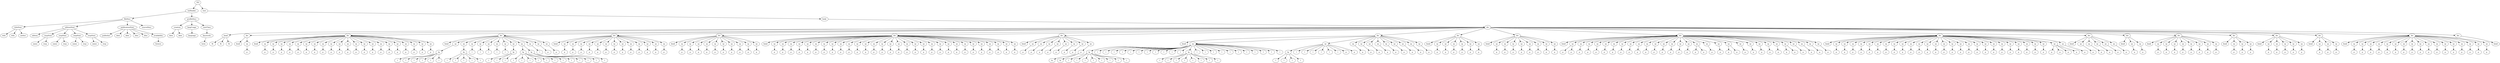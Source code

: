 digraph Tree {
	"t0" [label = "TEI"];
	"t1" [label = "teiHeader"];
	"t2" [label = "fileDesc"];
	"t3" [label = "titleStmt"];
	"t4" [label = "title"];
	"t5" [label = "title"];
	"t6" [label = "author"];
	"t7" [label = "editionStmt"];
	"t8" [label = "edition"];
	"t9" [label = "respStmt"];
	"t10" [label = "name"];
	"t11" [label = "resp"];
	"t12" [label = "respStmt"];
	"t13" [label = "name"];
	"t14" [label = "resp"];
	"t15" [label = "respStmt"];
	"t16" [label = "name"];
	"t17" [label = "resp"];
	"t18" [label = "respStmt"];
	"t19" [label = "name"];
	"t20" [label = "resp"];
	"t21" [label = "publicationStmt"];
	"t22" [label = "publisher"];
	"t23" [label = "date"];
	"t24" [label = "date"];
	"t25" [label = "idno"];
	"t26" [label = "idno"];
	"t27" [label = "availability"];
	"t28" [label = "licence"];
	"t29" [label = "sourceDesc"];
	"t30" [label = "profileDesc"];
	"t31" [label = "creation"];
	"t32" [label = "date"];
	"t33" [label = "date"];
	"t34" [label = "langUsage"];
	"t35" [label = "language"];
	"t36" [label = "textClass"];
	"t37" [label = "keywords"];
	"t38" [label = "term"];
	"t39" [label = "text"];
	"t40" [label = "body"];
	"t41" [label = "div"];
	"t42" [label = "head"];
	"t43" [label = "lb"];
	"t44" [label = "lb"];
	"t45" [label = "lb"];
	"t46" [label = "div"];
	"t47" [label = "head"];
	"t48" [label = "sp"];
	"t49" [label = "p"];
	"t50" [label = "div"];
	"t51" [label = "head"];
	"t52" [label = "sp"];
	"t53" [label = "p"];
	"t54" [label = "sp"];
	"t55" [label = "p"];
	"t56" [label = "sp"];
	"t57" [label = "p"];
	"t58" [label = "sp"];
	"t59" [label = "p"];
	"t60" [label = "sp"];
	"t61" [label = "p"];
	"t62" [label = "sp"];
	"t63" [label = "p"];
	"t64" [label = "sp"];
	"t65" [label = "p"];
	"t66" [label = "sp"];
	"t67" [label = "p"];
	"t68" [label = "sp"];
	"t69" [label = "p"];
	"t70" [label = "sp"];
	"t71" [label = "p"];
	"t72" [label = "sp"];
	"t73" [label = "p"];
	"t74" [label = "sp"];
	"t75" [label = "p"];
	"t76" [label = "sp"];
	"t77" [label = "p"];
	"t78" [label = "sp"];
	"t79" [label = "p"];
	"t80" [label = "sp"];
	"t81" [label = "p"];
	"t82" [label = "sp"];
	"t83" [label = "p"];
	"t84" [label = "sp"];
	"t85" [label = "p"];
	"t86" [label = "sp"];
	"t87" [label = "p"];
	"t88" [label = "sp"];
	"t89" [label = "p"];
	"t90" [label = "sp"];
	"t91" [label = "p"];
	"t92" [label = "sp"];
	"t93" [label = "p"];
	"t94" [label = "div"];
	"t95" [label = "head"];
	"t96" [label = "sp"];
	"t97" [label = "lg"];
	"t98" [label = "l"];
	"t99" [label = "l"];
	"t100" [label = "l"];
	"t101" [label = "l"];
	"t102" [label = "l"];
	"t103" [label = "l"];
	"t104" [label = "sp"];
	"t105" [label = "lg"];
	"t106" [label = "l"];
	"t107" [label = "l"];
	"t108" [label = "l"];
	"t109" [label = "l"];
	"t110" [label = "l"];
	"t111" [label = "sp"];
	"t112" [label = "l"];
	"t113" [label = "sp"];
	"t114" [label = "l"];
	"t115" [label = "sp"];
	"t116" [label = "l"];
	"t117" [label = "sp"];
	"t118" [label = "l"];
	"t119" [label = "sp"];
	"t120" [label = "l"];
	"t121" [label = "sp"];
	"t122" [label = "lg"];
	"t123" [label = "l"];
	"t124" [label = "l"];
	"t125" [label = "l"];
	"t126" [label = "sp"];
	"t127" [label = "lg"];
	"t128" [label = "l"];
	"t129" [label = "l"];
	"t130" [label = "l"];
	"t131" [label = "l"];
	"t132" [label = "l"];
	"t133" [label = "l"];
	"t134" [label = "lg"];
	"t135" [label = "l"];
	"t136" [label = "l"];
	"t137" [label = "l"];
	"t138" [label = "l"];
	"t139" [label = "l"];
	"t140" [label = "l"];
	"t141" [label = "sp"];
	"t142" [label = "l"];
	"t143" [label = "sp"];
	"t144" [label = "p"];
	"t145" [label = "sp"];
	"t146" [label = "p"];
	"t147" [label = "div"];
	"t148" [label = "head"];
	"t149" [label = "sp"];
	"t150" [label = "p"];
	"t151" [label = "sp"];
	"t152" [label = "p"];
	"t153" [label = "sp"];
	"t154" [label = "p"];
	"t155" [label = "sp"];
	"t156" [label = "p"];
	"t157" [label = "sp"];
	"t158" [label = "p"];
	"t159" [label = "sp"];
	"t160" [label = "p"];
	"t161" [label = "sp"];
	"t162" [label = "p"];
	"t163" [label = "sp"];
	"t164" [label = "p"];
	"t165" [label = "sp"];
	"t166" [label = "p"];
	"t167" [label = "sp"];
	"t168" [label = "p"];
	"t169" [label = "sp"];
	"t170" [label = "p"];
	"t171" [label = "sp"];
	"t172" [label = "p"];
	"t173" [label = "sp"];
	"t174" [label = "p"];
	"t175" [label = "div"];
	"t176" [label = "head"];
	"t177" [label = "sp"];
	"t178" [label = "p"];
	"t179" [label = "sp"];
	"t180" [label = "p"];
	"t181" [label = "sp"];
	"t182" [label = "p"];
	"t183" [label = "sp"];
	"t184" [label = "p"];
	"t185" [label = "sp"];
	"t186" [label = "p"];
	"t187" [label = "sp"];
	"t188" [label = "p"];
	"t189" [label = "sp"];
	"t190" [label = "p"];
	"t191" [label = "sp"];
	"t192" [label = "p"];
	"t193" [label = "sp"];
	"t194" [label = "p"];
	"t195" [label = "sp"];
	"t196" [label = "p"];
	"t197" [label = "div"];
	"t198" [label = "head"];
	"t199" [label = "sp"];
	"t200" [label = "p"];
	"t201" [label = "sp"];
	"t202" [label = "p"];
	"t203" [label = "sp"];
	"t204" [label = "p"];
	"t205" [label = "sp"];
	"t206" [label = "p"];
	"t207" [label = "sp"];
	"t208" [label = "p"];
	"t209" [label = "sp"];
	"t210" [label = "p"];
	"t211" [label = "sp"];
	"t212" [label = "p"];
	"t213" [label = "sp"];
	"t214" [label = "p"];
	"t215" [label = "sp"];
	"t216" [label = "p"];
	"t217" [label = "sp"];
	"t218" [label = "p"];
	"t219" [label = "sp"];
	"t220" [label = "p"];
	"t221" [label = "sp"];
	"t222" [label = "p"];
	"t223" [label = "sp"];
	"t224" [label = "p"];
	"t225" [label = "sp"];
	"t226" [label = "p"];
	"t227" [label = "sp"];
	"t228" [label = "p"];
	"t229" [label = "sp"];
	"t230" [label = "p"];
	"t231" [label = "sp"];
	"t232" [label = "p"];
	"t233" [label = "sp"];
	"t234" [label = "p"];
	"t235" [label = "sp"];
	"t236" [label = "p"];
	"t237" [label = "sp"];
	"t238" [label = "p"];
	"t239" [label = "sp"];
	"t240" [label = "p"];
	"t241" [label = "sp"];
	"t242" [label = "p"];
	"t243" [label = "sp"];
	"t244" [label = "p"];
	"t245" [label = "sp"];
	"t246" [label = "p"];
	"t247" [label = "sp"];
	"t248" [label = "p"];
	"t249" [label = "sp"];
	"t250" [label = "p"];
	"t251" [label = "sp"];
	"t252" [label = "p"];
	"t253" [label = "sp"];
	"t254" [label = "p"];
	"t255" [label = "sp"];
	"t256" [label = "p"];
	"t257" [label = "sp"];
	"t258" [label = "p"];
	"t259" [label = "div"];
	"t260" [label = "head"];
	"t261" [label = "sp"];
	"t262" [label = "p"];
	"t263" [label = "sp"];
	"t264" [label = "p"];
	"t265" [label = "sp"];
	"t266" [label = "p"];
	"t267" [label = "sp"];
	"t268" [label = "p"];
	"t269" [label = "sp"];
	"t270" [label = "p"];
	"t271" [label = "sp"];
	"t272" [label = "p"];
	"t273" [label = "sp"];
	"t274" [label = "p"];
	"t275" [label = "sp"];
	"t276" [label = "p"];
	"t277" [label = "hi"];
	"t278" [label = "hi"];
	"t279" [label = "div"];
	"t280" [label = "head"];
	"t281" [label = "sp"];
	"t282" [label = "lg"];
	"t283" [label = "l"];
	"t284" [label = "l"];
	"t285" [label = "l"];
	"t286" [label = "l"];
	"t287" [label = "l"];
	"t288" [label = "l"];
	"t289" [label = "l"];
	"t290" [label = "l"];
	"t291" [label = "l"];
	"t292" [label = "l"];
	"t293" [label = "l"];
	"t294" [label = "l"];
	"t295" [label = "l"];
	"t296" [label = "l"];
	"t297" [label = "l"];
	"t298" [label = "l"];
	"t299" [label = "l"];
	"t300" [label = "l"];
	"t301" [label = "l"];
	"t302" [label = "lg"];
	"t303" [label = "l"];
	"t304" [label = "l"];
	"t305" [label = "l"];
	"t306" [label = "l"];
	"t307" [label = "l"];
	"t308" [label = "l"];
	"t309" [label = "l"];
	"t310" [label = "l"];
	"t311" [label = "l"];
	"t312" [label = "l"];
	"t313" [label = "l"];
	"t314" [label = "l"];
	"t315" [label = "l"];
	"t316" [label = "l"];
	"t317" [label = "l"];
	"t318" [label = "l"];
	"t319" [label = "l"];
	"t320" [label = "l"];
	"t321" [label = "l"];
	"t322" [label = "sp"];
	"t323" [label = "lg"];
	"t324" [label = "l"];
	"t325" [label = "l"];
	"t326" [label = "l"];
	"t327" [label = "l"];
	"t328" [label = "l"];
	"t329" [label = "l"];
	"t330" [label = "l"];
	"t331" [label = "l"];
	"t332" [label = "l"];
	"t333" [label = "l"];
	"t334" [label = "p"];
	"t335" [label = "p"];
	"t336" [label = "sp"];
	"t337" [label = "p"];
	"t338" [label = "sp"];
	"t339" [label = "p"];
	"t340" [label = "sp"];
	"t341" [label = "p"];
	"t342" [label = "sp"];
	"t343" [label = "p"];
	"t344" [label = "sp"];
	"t345" [label = "p"];
	"t346" [label = "sp"];
	"t347" [label = "p"];
	"t348" [label = "sp"];
	"t349" [label = "p"];
	"t350" [label = "sp"];
	"t351" [label = "p"];
	"t352" [label = "sp"];
	"t353" [label = "p"];
	"t354" [label = "div"];
	"t355" [label = "head"];
	"t356" [label = "sp"];
	"t357" [label = "p"];
	"t358" [label = "sp"];
	"t359" [label = "p"];
	"t360" [label = "sp"];
	"t361" [label = "p"];
	"t362" [label = "sp"];
	"t363" [label = "p"];
	"t364" [label = "sp"];
	"t365" [label = "p"];
	"t366" [label = "sp"];
	"t367" [label = "p"];
	"t368" [label = "div"];
	"t369" [label = "head"];
	"t370" [label = "sp"];
	"t371" [label = "p"];
	"t372" [label = "sp"];
	"t373" [label = "p"];
	"t374" [label = "sp"];
	"t375" [label = "p"];
	"t376" [label = "sp"];
	"t377" [label = "p"];
	"t378" [label = "sp"];
	"t379" [label = "p"];
	"t380" [label = "sp"];
	"t381" [label = "p"];
	"t382" [label = "sp"];
	"t383" [label = "p"];
	"t384" [label = "sp"];
	"t385" [label = "p"];
	"t386" [label = "div"];
	"t387" [label = "head"];
	"t388" [label = "sp"];
	"t389" [label = "p"];
	"t390" [label = "p"];
	"t391" [label = "sp"];
	"t392" [label = "p"];
	"t393" [label = "sp"];
	"t394" [label = "p"];
	"t395" [label = "sp"];
	"t396" [label = "p"];
	"t397" [label = "sp"];
	"t398" [label = "p"];
	"t399" [label = "sp"];
	"t400" [label = "p"];
	"t401" [label = "sp"];
	"t402" [label = "p"];
	"t403" [label = "sp"];
	"t404" [label = "p"];
	"t405" [label = "sp"];
	"t406" [label = "p"];
	"t407" [label = "sp"];
	"t408" [label = "p"];
	"t409" [label = "sp"];
	"t410" [label = "p"];
	"t411" [label = "sp"];
	"t412" [label = "p"];
	"t413" [label = "sp"];
	"t414" [label = "p"];
	"t415" [label = "sp"];
	"t416" [label = "p"];
	"t417" [label = "sp"];
	"t418" [label = "p"];
	"t419" [label = "sp"];
	"t420" [label = "p"];
	"t421" [label = "p"];
	"t422" [label = "sp"];
	"t423" [label = "p"];
	"t424" [label = "sp"];
	"t425" [label = "p"];
	"t426" [label = "sp"];
	"t427" [label = "p"];
	"t428" [label = "p"];
	"t429" [label = "sp"];
	"t430" [label = "p"];
	"t431" [label = "sp"];
	"t432" [label = "p"];
	"t433" [label = "sp"];
	"t434" [label = "p"];
	"t435" [label = "sp"];
	"t436" [label = "p"];
	"t437" [label = "sp"];
	"t438" [label = "p"];
	"t439" [label = "sp"];
	"t440" [label = "p"];
	"t441" [label = "p"];
	"t442" [label = "sp"];
	"t443" [label = "p"];
	"t444" [label = "sp"];
	"t445" [label = "p"];
	"t446" [label = "sp"];
	"t447" [label = "p"];
	"t448" [label = "sp"];
	"t449" [label = "p"];
	"t450" [label = "div"];
	"t451" [label = "head"];
	"t452" [label = "sp"];
	"t453" [label = "p"];
	"t454" [label = "sp"];
	"t455" [label = "p"];
	"t456" [label = "sp"];
	"t457" [label = "p"];
	"t458" [label = "sp"];
	"t459" [label = "p"];
	"t460" [label = "sp"];
	"t461" [label = "p"];
	"t462" [label = "sp"];
	"t463" [label = "p"];
	"t464" [label = "sp"];
	"t465" [label = "p"];
	"t466" [label = "sp"];
	"t467" [label = "p"];
	"t468" [label = "sp"];
	"t469" [label = "p"];
	"t470" [label = "sp"];
	"t471" [label = "p"];
	"t472" [label = "sp"];
	"t473" [label = "p"];
	"t474" [label = "sp"];
	"t475" [label = "p"];
	"t476" [label = "sp"];
	"t477" [label = "p"];
	"t478" [label = "sp"];
	"t479" [label = "p"];
	"t480" [label = "sp"];
	"t481" [label = "p"];
	"t482" [label = "sp"];
	"t483" [label = "p"];
	"t484" [label = "sp"];
	"t485" [label = "p"];
	"t486" [label = "sp"];
	"t487" [label = "p"];
	"t488" [label = "sp"];
	"t489" [label = "p"];
	"t490" [label = "sp"];
	"t491" [label = "p"];
	"t492" [label = "sp"];
	"t493" [label = "p"];
	"t494" [label = "sp"];
	"t495" [label = "p"];
	"t496" [label = "sp"];
	"t497" [label = "p"];
	"t498" [label = "sp"];
	"t499" [label = "p"];
	"t500" [label = "sp"];
	"t501" [label = "p"];
	"t502" [label = "sp"];
	"t503" [label = "p"];
	"t504" [label = "sp"];
	"t505" [label = "p"];
	"t506" [label = "p"];
	"t507" [label = "p"];
	"t508" [label = "p"];
	"t509" [label = "sp"];
	"t510" [label = "p"];
	"t511" [label = "div"];
	"t512" [label = "head"];
	"t513" [label = "sp"];
	"t514" [label = "p"];
	"t515" [label = "sp"];
	"t516" [label = "p"];
	"t517" [label = "sp"];
	"t518" [label = "p"];
	"t519" [label = "sp"];
	"t520" [label = "p"];
	"t521" [label = "sp"];
	"t522" [label = "p"];
	"t523" [label = "div"];
	"t524" [label = "head"];
	"t525" [label = "sp"];
	"t526" [label = "p"];
	"t527" [label = "sp"];
	"t528" [label = "p"];
	"t529" [label = "div"];
	"t530" [label = "head"];
	"t531" [label = "sp"];
	"t532" [label = "p"];
	"t533" [label = "sp"];
	"t534" [label = "p"];
	"t535" [label = "sp"];
	"t536" [label = "p"];
	"t537" [label = "sp"];
	"t538" [label = "p"];
	"t539" [label = "sp"];
	"t540" [label = "p"];
	"t541" [label = "sp"];
	"t542" [label = "p"];
	"t543" [label = "sp"];
	"t544" [label = "p"];
	"t545" [label = "sp"];
	"t546" [label = "p"];
	"t547" [label = "div"];
	"t548" [label = "head"];
	"t549" [label = "sp"];
	"t550" [label = "p"];
	"t551" [label = "sp"];
	"t552" [label = "p"];
	"t553" [label = "sp"];
	"t554" [label = "p"];
	"t555" [label = "div"];
	"t556" [label = "head"];
	"t557" [label = "sp"];
	"t558" [label = "p"];
	"t559" [label = "sp"];
	"t560" [label = "p"];
	"t561" [label = "sp"];
	"t562" [label = "p"];
	"t563" [label = "sp"];
	"t564" [label = "p"];
	"t565" [label = "sp"];
	"t566" [label = "p"];
	"t567" [label = "div"];
	"t568" [label = "head"];
	"t569" [label = "sp"];
	"t570" [label = "p"];
	"t571" [label = "sp"];
	"t572" [label = "p"];
	"t573" [label = "sp"];
	"t574" [label = "p"];
	"t575" [label = "div"];
	"t576" [label = "head"];
	"t577" [label = "sp"];
	"t578" [label = "p"];
	"t579" [label = "sp"];
	"t580" [label = "p"];
	"t581" [label = "sp"];
	"t582" [label = "p"];
	"t583" [label = "sp"];
	"t584" [label = "p"];
	"t585" [label = "sp"];
	"t586" [label = "p"];
	"t587" [label = "sp"];
	"t588" [label = "p"];
	"t589" [label = "sp"];
	"t590" [label = "p"];
	"t591" [label = "sp"];
	"t592" [label = "p"];
	"t593" [label = "sp"];
	"t594" [label = "p"];
	"t595" [label = "sp"];
	"t596" [label = "p"];
	"t597" [label = "sp"];
	"t598" [label = "p"];
	"t599" [label = "sp"];
	"t600" [label = "p"];
	"t601" [label = "sp"];
	"t602" [label = "p"];
	"t603" [label = "sp"];
	"t604" [label = "p"];
	"t605" [label = "sp"];
	"t606" [label = "p"];
	"t607" [label = "sp"];
	"t608" [label = "p"];
	"t609" [label = "sp"];
	"t610" [label = "p"];
	"t611" [label = "div"];
	"t612" [label = "head"];
	"t0" -> "t1";
	"t1" -> "t2";
	"t2" -> "t3";
	"t3" -> "t4";
	"t3" -> "t5";
	"t3" -> "t6";
	"t2" -> "t7";
	"t7" -> "t8";
	"t7" -> "t9";
	"t9" -> "t10";
	"t9" -> "t11";
	"t7" -> "t12";
	"t12" -> "t13";
	"t12" -> "t14";
	"t7" -> "t15";
	"t15" -> "t16";
	"t15" -> "t17";
	"t7" -> "t18";
	"t18" -> "t19";
	"t18" -> "t20";
	"t2" -> "t21";
	"t21" -> "t22";
	"t21" -> "t23";
	"t21" -> "t24";
	"t21" -> "t25";
	"t21" -> "t26";
	"t21" -> "t27";
	"t27" -> "t28";
	"t2" -> "t29";
	"t1" -> "t30";
	"t30" -> "t31";
	"t31" -> "t32";
	"t31" -> "t33";
	"t30" -> "t34";
	"t34" -> "t35";
	"t30" -> "t36";
	"t36" -> "t37";
	"t37" -> "t38";
	"t0" -> "t39";
	"t39" -> "t40";
	"t40" -> "t41";
	"t41" -> "t42";
	"t42" -> "t43";
	"t42" -> "t44";
	"t42" -> "t45";
	"t41" -> "t46";
	"t46" -> "t47";
	"t46" -> "t48";
	"t48" -> "t49";
	"t41" -> "t50";
	"t50" -> "t51";
	"t50" -> "t52";
	"t52" -> "t53";
	"t50" -> "t54";
	"t54" -> "t55";
	"t50" -> "t56";
	"t56" -> "t57";
	"t50" -> "t58";
	"t58" -> "t59";
	"t50" -> "t60";
	"t60" -> "t61";
	"t50" -> "t62";
	"t62" -> "t63";
	"t50" -> "t64";
	"t64" -> "t65";
	"t50" -> "t66";
	"t66" -> "t67";
	"t50" -> "t68";
	"t68" -> "t69";
	"t50" -> "t70";
	"t70" -> "t71";
	"t50" -> "t72";
	"t72" -> "t73";
	"t50" -> "t74";
	"t74" -> "t75";
	"t50" -> "t76";
	"t76" -> "t77";
	"t50" -> "t78";
	"t78" -> "t79";
	"t50" -> "t80";
	"t80" -> "t81";
	"t50" -> "t82";
	"t82" -> "t83";
	"t50" -> "t84";
	"t84" -> "t85";
	"t50" -> "t86";
	"t86" -> "t87";
	"t50" -> "t88";
	"t88" -> "t89";
	"t50" -> "t90";
	"t90" -> "t91";
	"t50" -> "t92";
	"t92" -> "t93";
	"t41" -> "t94";
	"t94" -> "t95";
	"t94" -> "t96";
	"t96" -> "t97";
	"t97" -> "t98";
	"t97" -> "t99";
	"t97" -> "t100";
	"t97" -> "t101";
	"t97" -> "t102";
	"t97" -> "t103";
	"t94" -> "t104";
	"t104" -> "t105";
	"t105" -> "t106";
	"t105" -> "t107";
	"t105" -> "t108";
	"t105" -> "t109";
	"t105" -> "t110";
	"t94" -> "t111";
	"t111" -> "t112";
	"t94" -> "t113";
	"t113" -> "t114";
	"t94" -> "t115";
	"t115" -> "t116";
	"t94" -> "t117";
	"t117" -> "t118";
	"t94" -> "t119";
	"t119" -> "t120";
	"t94" -> "t121";
	"t121" -> "t122";
	"t122" -> "t123";
	"t122" -> "t124";
	"t122" -> "t125";
	"t94" -> "t126";
	"t126" -> "t127";
	"t127" -> "t128";
	"t127" -> "t129";
	"t127" -> "t130";
	"t127" -> "t131";
	"t127" -> "t132";
	"t127" -> "t133";
	"t126" -> "t134";
	"t134" -> "t135";
	"t134" -> "t136";
	"t134" -> "t137";
	"t134" -> "t138";
	"t134" -> "t139";
	"t134" -> "t140";
	"t94" -> "t141";
	"t141" -> "t142";
	"t94" -> "t143";
	"t143" -> "t144";
	"t94" -> "t145";
	"t145" -> "t146";
	"t41" -> "t147";
	"t147" -> "t148";
	"t147" -> "t149";
	"t149" -> "t150";
	"t147" -> "t151";
	"t151" -> "t152";
	"t147" -> "t153";
	"t153" -> "t154";
	"t147" -> "t155";
	"t155" -> "t156";
	"t147" -> "t157";
	"t157" -> "t158";
	"t147" -> "t159";
	"t159" -> "t160";
	"t147" -> "t161";
	"t161" -> "t162";
	"t147" -> "t163";
	"t163" -> "t164";
	"t147" -> "t165";
	"t165" -> "t166";
	"t147" -> "t167";
	"t167" -> "t168";
	"t147" -> "t169";
	"t169" -> "t170";
	"t147" -> "t171";
	"t171" -> "t172";
	"t147" -> "t173";
	"t173" -> "t174";
	"t41" -> "t175";
	"t175" -> "t176";
	"t175" -> "t177";
	"t177" -> "t178";
	"t175" -> "t179";
	"t179" -> "t180";
	"t175" -> "t181";
	"t181" -> "t182";
	"t175" -> "t183";
	"t183" -> "t184";
	"t175" -> "t185";
	"t185" -> "t186";
	"t175" -> "t187";
	"t187" -> "t188";
	"t175" -> "t189";
	"t189" -> "t190";
	"t175" -> "t191";
	"t191" -> "t192";
	"t175" -> "t193";
	"t193" -> "t194";
	"t175" -> "t195";
	"t195" -> "t196";
	"t41" -> "t197";
	"t197" -> "t198";
	"t197" -> "t199";
	"t199" -> "t200";
	"t197" -> "t201";
	"t201" -> "t202";
	"t197" -> "t203";
	"t203" -> "t204";
	"t197" -> "t205";
	"t205" -> "t206";
	"t197" -> "t207";
	"t207" -> "t208";
	"t197" -> "t209";
	"t209" -> "t210";
	"t197" -> "t211";
	"t211" -> "t212";
	"t197" -> "t213";
	"t213" -> "t214";
	"t197" -> "t215";
	"t215" -> "t216";
	"t197" -> "t217";
	"t217" -> "t218";
	"t197" -> "t219";
	"t219" -> "t220";
	"t197" -> "t221";
	"t221" -> "t222";
	"t197" -> "t223";
	"t223" -> "t224";
	"t197" -> "t225";
	"t225" -> "t226";
	"t197" -> "t227";
	"t227" -> "t228";
	"t197" -> "t229";
	"t229" -> "t230";
	"t197" -> "t231";
	"t231" -> "t232";
	"t197" -> "t233";
	"t233" -> "t234";
	"t197" -> "t235";
	"t235" -> "t236";
	"t197" -> "t237";
	"t237" -> "t238";
	"t197" -> "t239";
	"t239" -> "t240";
	"t197" -> "t241";
	"t241" -> "t242";
	"t197" -> "t243";
	"t243" -> "t244";
	"t197" -> "t245";
	"t245" -> "t246";
	"t197" -> "t247";
	"t247" -> "t248";
	"t197" -> "t249";
	"t249" -> "t250";
	"t197" -> "t251";
	"t251" -> "t252";
	"t197" -> "t253";
	"t253" -> "t254";
	"t197" -> "t255";
	"t255" -> "t256";
	"t197" -> "t257";
	"t257" -> "t258";
	"t41" -> "t259";
	"t259" -> "t260";
	"t259" -> "t261";
	"t261" -> "t262";
	"t259" -> "t263";
	"t263" -> "t264";
	"t259" -> "t265";
	"t265" -> "t266";
	"t259" -> "t267";
	"t267" -> "t268";
	"t259" -> "t269";
	"t269" -> "t270";
	"t259" -> "t271";
	"t271" -> "t272";
	"t259" -> "t273";
	"t273" -> "t274";
	"t259" -> "t275";
	"t275" -> "t276";
	"t276" -> "t277";
	"t276" -> "t278";
	"t41" -> "t279";
	"t279" -> "t280";
	"t279" -> "t281";
	"t281" -> "t282";
	"t282" -> "t283";
	"t282" -> "t284";
	"t282" -> "t285";
	"t282" -> "t286";
	"t282" -> "t287";
	"t282" -> "t288";
	"t282" -> "t289";
	"t282" -> "t290";
	"t281" -> "t291";
	"t281" -> "t292";
	"t281" -> "t293";
	"t281" -> "t294";
	"t281" -> "t295";
	"t281" -> "t296";
	"t281" -> "t297";
	"t281" -> "t298";
	"t281" -> "t299";
	"t281" -> "t300";
	"t281" -> "t301";
	"t281" -> "t302";
	"t302" -> "t303";
	"t302" -> "t304";
	"t302" -> "t305";
	"t302" -> "t306";
	"t302" -> "t307";
	"t302" -> "t308";
	"t302" -> "t309";
	"t302" -> "t310";
	"t281" -> "t311";
	"t281" -> "t312";
	"t281" -> "t313";
	"t281" -> "t314";
	"t281" -> "t315";
	"t281" -> "t316";
	"t281" -> "t317";
	"t281" -> "t318";
	"t281" -> "t319";
	"t281" -> "t320";
	"t281" -> "t321";
	"t279" -> "t322";
	"t322" -> "t323";
	"t323" -> "t324";
	"t323" -> "t325";
	"t323" -> "t326";
	"t323" -> "t327";
	"t322" -> "t328";
	"t322" -> "t329";
	"t322" -> "t330";
	"t322" -> "t331";
	"t322" -> "t332";
	"t322" -> "t333";
	"t322" -> "t334";
	"t322" -> "t335";
	"t279" -> "t336";
	"t336" -> "t337";
	"t279" -> "t338";
	"t338" -> "t339";
	"t279" -> "t340";
	"t340" -> "t341";
	"t279" -> "t342";
	"t342" -> "t343";
	"t279" -> "t344";
	"t344" -> "t345";
	"t279" -> "t346";
	"t346" -> "t347";
	"t279" -> "t348";
	"t348" -> "t349";
	"t279" -> "t350";
	"t350" -> "t351";
	"t279" -> "t352";
	"t352" -> "t353";
	"t41" -> "t354";
	"t354" -> "t355";
	"t354" -> "t356";
	"t356" -> "t357";
	"t354" -> "t358";
	"t358" -> "t359";
	"t354" -> "t360";
	"t360" -> "t361";
	"t354" -> "t362";
	"t362" -> "t363";
	"t354" -> "t364";
	"t364" -> "t365";
	"t354" -> "t366";
	"t366" -> "t367";
	"t41" -> "t368";
	"t368" -> "t369";
	"t368" -> "t370";
	"t370" -> "t371";
	"t368" -> "t372";
	"t372" -> "t373";
	"t368" -> "t374";
	"t374" -> "t375";
	"t368" -> "t376";
	"t376" -> "t377";
	"t368" -> "t378";
	"t378" -> "t379";
	"t368" -> "t380";
	"t380" -> "t381";
	"t368" -> "t382";
	"t382" -> "t383";
	"t368" -> "t384";
	"t384" -> "t385";
	"t41" -> "t386";
	"t386" -> "t387";
	"t386" -> "t388";
	"t388" -> "t389";
	"t388" -> "t390";
	"t386" -> "t391";
	"t391" -> "t392";
	"t386" -> "t393";
	"t393" -> "t394";
	"t386" -> "t395";
	"t395" -> "t396";
	"t386" -> "t397";
	"t397" -> "t398";
	"t386" -> "t399";
	"t399" -> "t400";
	"t386" -> "t401";
	"t401" -> "t402";
	"t386" -> "t403";
	"t403" -> "t404";
	"t386" -> "t405";
	"t405" -> "t406";
	"t386" -> "t407";
	"t407" -> "t408";
	"t386" -> "t409";
	"t409" -> "t410";
	"t386" -> "t411";
	"t411" -> "t412";
	"t386" -> "t413";
	"t413" -> "t414";
	"t386" -> "t415";
	"t415" -> "t416";
	"t386" -> "t417";
	"t417" -> "t418";
	"t386" -> "t419";
	"t419" -> "t420";
	"t419" -> "t421";
	"t386" -> "t422";
	"t422" -> "t423";
	"t386" -> "t424";
	"t424" -> "t425";
	"t386" -> "t426";
	"t426" -> "t427";
	"t426" -> "t428";
	"t386" -> "t429";
	"t429" -> "t430";
	"t386" -> "t431";
	"t431" -> "t432";
	"t386" -> "t433";
	"t433" -> "t434";
	"t386" -> "t435";
	"t435" -> "t436";
	"t386" -> "t437";
	"t437" -> "t438";
	"t386" -> "t439";
	"t439" -> "t440";
	"t439" -> "t441";
	"t386" -> "t442";
	"t442" -> "t443";
	"t386" -> "t444";
	"t444" -> "t445";
	"t386" -> "t446";
	"t446" -> "t447";
	"t386" -> "t448";
	"t448" -> "t449";
	"t41" -> "t450";
	"t450" -> "t451";
	"t450" -> "t452";
	"t452" -> "t453";
	"t450" -> "t454";
	"t454" -> "t455";
	"t450" -> "t456";
	"t456" -> "t457";
	"t450" -> "t458";
	"t458" -> "t459";
	"t450" -> "t460";
	"t460" -> "t461";
	"t450" -> "t462";
	"t462" -> "t463";
	"t450" -> "t464";
	"t464" -> "t465";
	"t450" -> "t466";
	"t466" -> "t467";
	"t450" -> "t468";
	"t468" -> "t469";
	"t450" -> "t470";
	"t470" -> "t471";
	"t450" -> "t472";
	"t472" -> "t473";
	"t450" -> "t474";
	"t474" -> "t475";
	"t450" -> "t476";
	"t476" -> "t477";
	"t450" -> "t478";
	"t478" -> "t479";
	"t450" -> "t480";
	"t480" -> "t481";
	"t450" -> "t482";
	"t482" -> "t483";
	"t450" -> "t484";
	"t484" -> "t485";
	"t450" -> "t486";
	"t486" -> "t487";
	"t450" -> "t488";
	"t488" -> "t489";
	"t450" -> "t490";
	"t490" -> "t491";
	"t450" -> "t492";
	"t492" -> "t493";
	"t450" -> "t494";
	"t494" -> "t495";
	"t450" -> "t496";
	"t496" -> "t497";
	"t450" -> "t498";
	"t498" -> "t499";
	"t450" -> "t500";
	"t500" -> "t501";
	"t450" -> "t502";
	"t502" -> "t503";
	"t450" -> "t504";
	"t504" -> "t505";
	"t504" -> "t506";
	"t504" -> "t507";
	"t504" -> "t508";
	"t450" -> "t509";
	"t509" -> "t510";
	"t41" -> "t511";
	"t511" -> "t512";
	"t511" -> "t513";
	"t513" -> "t514";
	"t511" -> "t515";
	"t515" -> "t516";
	"t511" -> "t517";
	"t517" -> "t518";
	"t511" -> "t519";
	"t519" -> "t520";
	"t511" -> "t521";
	"t521" -> "t522";
	"t41" -> "t523";
	"t523" -> "t524";
	"t523" -> "t525";
	"t525" -> "t526";
	"t523" -> "t527";
	"t527" -> "t528";
	"t41" -> "t529";
	"t529" -> "t530";
	"t529" -> "t531";
	"t531" -> "t532";
	"t529" -> "t533";
	"t533" -> "t534";
	"t529" -> "t535";
	"t535" -> "t536";
	"t529" -> "t537";
	"t537" -> "t538";
	"t529" -> "t539";
	"t539" -> "t540";
	"t529" -> "t541";
	"t541" -> "t542";
	"t529" -> "t543";
	"t543" -> "t544";
	"t529" -> "t545";
	"t545" -> "t546";
	"t41" -> "t547";
	"t547" -> "t548";
	"t547" -> "t549";
	"t549" -> "t550";
	"t547" -> "t551";
	"t551" -> "t552";
	"t547" -> "t553";
	"t553" -> "t554";
	"t41" -> "t555";
	"t555" -> "t556";
	"t555" -> "t557";
	"t557" -> "t558";
	"t555" -> "t559";
	"t559" -> "t560";
	"t555" -> "t561";
	"t561" -> "t562";
	"t555" -> "t563";
	"t563" -> "t564";
	"t555" -> "t565";
	"t565" -> "t566";
	"t41" -> "t567";
	"t567" -> "t568";
	"t567" -> "t569";
	"t569" -> "t570";
	"t567" -> "t571";
	"t571" -> "t572";
	"t567" -> "t573";
	"t573" -> "t574";
	"t41" -> "t575";
	"t575" -> "t576";
	"t575" -> "t577";
	"t577" -> "t578";
	"t575" -> "t579";
	"t579" -> "t580";
	"t575" -> "t581";
	"t581" -> "t582";
	"t575" -> "t583";
	"t583" -> "t584";
	"t575" -> "t585";
	"t585" -> "t586";
	"t575" -> "t587";
	"t587" -> "t588";
	"t575" -> "t589";
	"t589" -> "t590";
	"t575" -> "t591";
	"t591" -> "t592";
	"t575" -> "t593";
	"t593" -> "t594";
	"t575" -> "t595";
	"t595" -> "t596";
	"t575" -> "t597";
	"t597" -> "t598";
	"t575" -> "t599";
	"t599" -> "t600";
	"t575" -> "t601";
	"t601" -> "t602";
	"t575" -> "t603";
	"t603" -> "t604";
	"t575" -> "t605";
	"t605" -> "t606";
	"t575" -> "t607";
	"t607" -> "t608";
	"t575" -> "t609";
	"t609" -> "t610";
	"t41" -> "t611";
	"t611" -> "t612";
}
